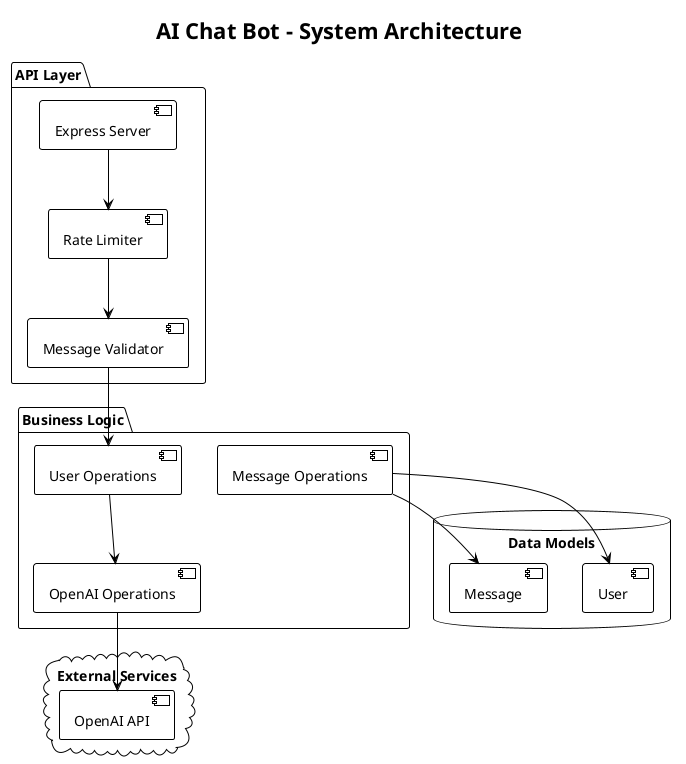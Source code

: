 @startuml System Overview
!theme plain

title AI Chat Bot - System Architecture

package "API Layer" {
  [Express Server]
  [Rate Limiter]
  [Message Validator]
}

package "Business Logic" {
  [User Operations]
  [Message Operations]
  [OpenAI Operations]
}

database "Data Models" {
  [User]
  [Message]
}

cloud "External Services" {
  [OpenAI API]
}

[Express Server] --> [Rate Limiter]
[Rate Limiter] --> [Message Validator]
[Message Validator] --> [User Operations]
[User Operations] --> [OpenAI Operations]
[OpenAI Operations] --> [OpenAI API]
[Message Operations] --> [User]
[Message Operations] --> [Message]

@enduml